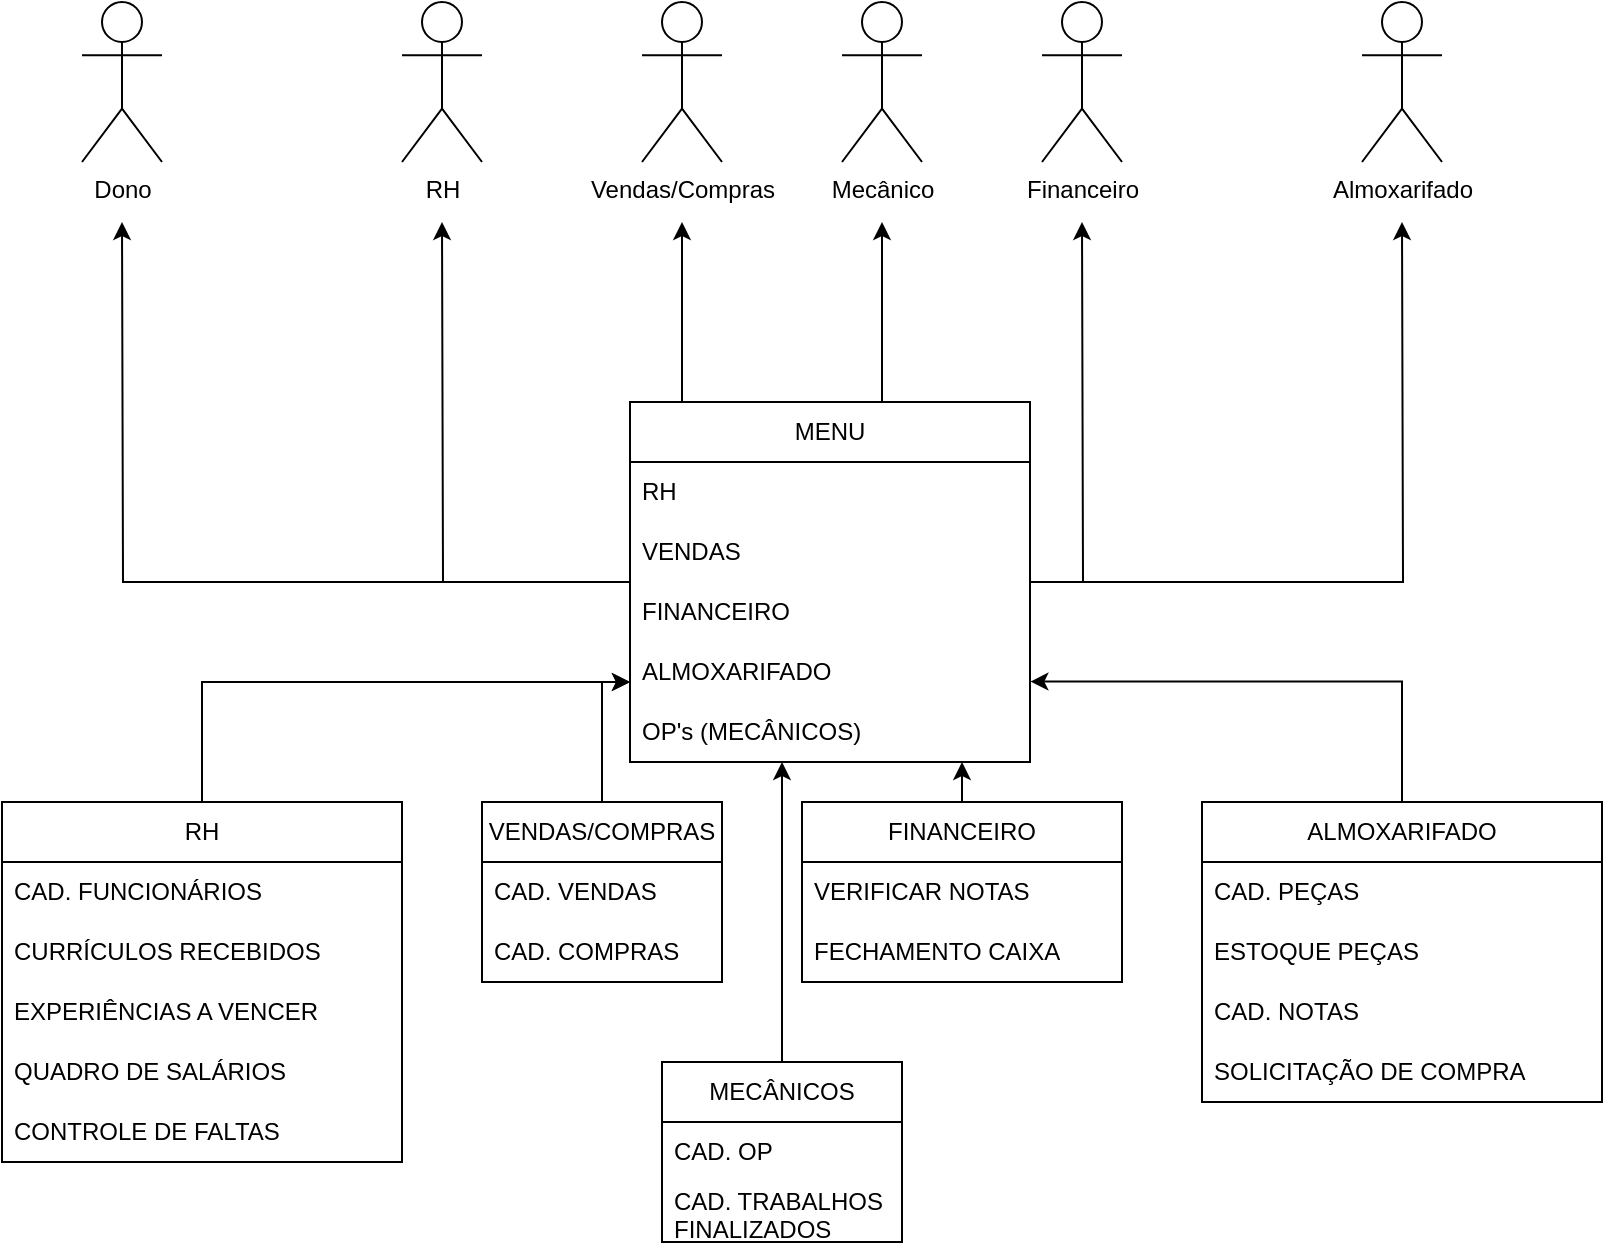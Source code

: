 <mxfile version="24.0.2" type="github">
  <diagram name="Página-1" id="4cNc8xveKadblakKZYQo">
    <mxGraphModel dx="1522" dy="687" grid="1" gridSize="10" guides="1" tooltips="1" connect="1" arrows="1" fold="1" page="1" pageScale="1" pageWidth="827" pageHeight="1169" math="0" shadow="0">
      <root>
        <mxCell id="0" />
        <mxCell id="1" parent="0" />
        <mxCell id="zrmIAZ3kQKPFekGkCXjR-2" value="Dono" style="shape=umlActor;verticalLabelPosition=bottom;verticalAlign=top;html=1;outlineConnect=0;" vertex="1" parent="1">
          <mxGeometry x="40" width="40" height="80" as="geometry" />
        </mxCell>
        <mxCell id="zrmIAZ3kQKPFekGkCXjR-3" value="RH" style="shape=umlActor;verticalLabelPosition=bottom;verticalAlign=top;html=1;outlineConnect=0;" vertex="1" parent="1">
          <mxGeometry x="200" width="40" height="80" as="geometry" />
        </mxCell>
        <mxCell id="zrmIAZ3kQKPFekGkCXjR-4" value="Vendas/Compras" style="shape=umlActor;verticalLabelPosition=bottom;verticalAlign=top;html=1;outlineConnect=0;" vertex="1" parent="1">
          <mxGeometry x="320" width="40" height="80" as="geometry" />
        </mxCell>
        <mxCell id="zrmIAZ3kQKPFekGkCXjR-9" value="Almoxarifado" style="shape=umlActor;verticalLabelPosition=bottom;verticalAlign=top;html=1;outlineConnect=0;" vertex="1" parent="1">
          <mxGeometry x="680" width="40" height="80" as="geometry" />
        </mxCell>
        <mxCell id="zrmIAZ3kQKPFekGkCXjR-16" style="edgeStyle=orthogonalEdgeStyle;rounded=0;orthogonalLoop=1;jettySize=auto;html=1;" edge="1" parent="1" source="zrmIAZ3kQKPFekGkCXjR-10">
          <mxGeometry relative="1" as="geometry">
            <mxPoint x="60" y="110" as="targetPoint" />
          </mxGeometry>
        </mxCell>
        <mxCell id="zrmIAZ3kQKPFekGkCXjR-17" style="edgeStyle=orthogonalEdgeStyle;rounded=0;orthogonalLoop=1;jettySize=auto;html=1;" edge="1" parent="1" source="zrmIAZ3kQKPFekGkCXjR-10">
          <mxGeometry relative="1" as="geometry">
            <mxPoint x="220" y="110" as="targetPoint" />
          </mxGeometry>
        </mxCell>
        <mxCell id="zrmIAZ3kQKPFekGkCXjR-18" style="edgeStyle=orthogonalEdgeStyle;rounded=0;orthogonalLoop=1;jettySize=auto;html=1;" edge="1" parent="1" source="zrmIAZ3kQKPFekGkCXjR-10">
          <mxGeometry relative="1" as="geometry">
            <mxPoint x="340" y="110" as="targetPoint" />
            <Array as="points">
              <mxPoint x="340" y="170" />
              <mxPoint x="340" y="170" />
            </Array>
          </mxGeometry>
        </mxCell>
        <mxCell id="zrmIAZ3kQKPFekGkCXjR-19" style="edgeStyle=orthogonalEdgeStyle;rounded=0;orthogonalLoop=1;jettySize=auto;html=1;" edge="1" parent="1" source="zrmIAZ3kQKPFekGkCXjR-10">
          <mxGeometry relative="1" as="geometry">
            <mxPoint x="540" y="110" as="targetPoint" />
          </mxGeometry>
        </mxCell>
        <mxCell id="zrmIAZ3kQKPFekGkCXjR-20" style="edgeStyle=orthogonalEdgeStyle;rounded=0;orthogonalLoop=1;jettySize=auto;html=1;" edge="1" parent="1" source="zrmIAZ3kQKPFekGkCXjR-10">
          <mxGeometry relative="1" as="geometry">
            <mxPoint x="700" y="110" as="targetPoint" />
          </mxGeometry>
        </mxCell>
        <mxCell id="zrmIAZ3kQKPFekGkCXjR-50" style="edgeStyle=orthogonalEdgeStyle;rounded=0;orthogonalLoop=1;jettySize=auto;html=1;" edge="1" parent="1" source="zrmIAZ3kQKPFekGkCXjR-10">
          <mxGeometry relative="1" as="geometry">
            <mxPoint x="440" y="110" as="targetPoint" />
            <Array as="points">
              <mxPoint x="440" y="130" />
              <mxPoint x="440" y="130" />
            </Array>
          </mxGeometry>
        </mxCell>
        <mxCell id="zrmIAZ3kQKPFekGkCXjR-10" value="MENU" style="swimlane;fontStyle=0;childLayout=stackLayout;horizontal=1;startSize=30;horizontalStack=0;resizeParent=1;resizeParentMax=0;resizeLast=0;collapsible=1;marginBottom=0;whiteSpace=wrap;html=1;" vertex="1" parent="1">
          <mxGeometry x="314" y="200" width="200" height="180" as="geometry" />
        </mxCell>
        <mxCell id="zrmIAZ3kQKPFekGkCXjR-11" value="RH" style="text;strokeColor=none;fillColor=none;align=left;verticalAlign=middle;spacingLeft=4;spacingRight=4;overflow=hidden;points=[[0,0.5],[1,0.5]];portConstraint=eastwest;rotatable=0;whiteSpace=wrap;html=1;" vertex="1" parent="zrmIAZ3kQKPFekGkCXjR-10">
          <mxGeometry y="30" width="200" height="30" as="geometry" />
        </mxCell>
        <mxCell id="zrmIAZ3kQKPFekGkCXjR-12" value="VENDAS" style="text;strokeColor=none;fillColor=none;align=left;verticalAlign=middle;spacingLeft=4;spacingRight=4;overflow=hidden;points=[[0,0.5],[1,0.5]];portConstraint=eastwest;rotatable=0;whiteSpace=wrap;html=1;" vertex="1" parent="zrmIAZ3kQKPFekGkCXjR-10">
          <mxGeometry y="60" width="200" height="30" as="geometry" />
        </mxCell>
        <mxCell id="zrmIAZ3kQKPFekGkCXjR-13" value="FINANCEIRO" style="text;strokeColor=none;fillColor=none;align=left;verticalAlign=middle;spacingLeft=4;spacingRight=4;overflow=hidden;points=[[0,0.5],[1,0.5]];portConstraint=eastwest;rotatable=0;whiteSpace=wrap;html=1;" vertex="1" parent="zrmIAZ3kQKPFekGkCXjR-10">
          <mxGeometry y="90" width="200" height="30" as="geometry" />
        </mxCell>
        <mxCell id="zrmIAZ3kQKPFekGkCXjR-15" value="ALMOXARIFADO" style="text;strokeColor=none;fillColor=none;align=left;verticalAlign=middle;spacingLeft=4;spacingRight=4;overflow=hidden;points=[[0,0.5],[1,0.5]];portConstraint=eastwest;rotatable=0;whiteSpace=wrap;html=1;" vertex="1" parent="zrmIAZ3kQKPFekGkCXjR-10">
          <mxGeometry y="120" width="200" height="30" as="geometry" />
        </mxCell>
        <mxCell id="zrmIAZ3kQKPFekGkCXjR-51" value="OP&#39;s (MECÂNICOS)" style="text;strokeColor=none;fillColor=none;align=left;verticalAlign=middle;spacingLeft=4;spacingRight=4;overflow=hidden;points=[[0,0.5],[1,0.5]];portConstraint=eastwest;rotatable=0;whiteSpace=wrap;html=1;" vertex="1" parent="zrmIAZ3kQKPFekGkCXjR-10">
          <mxGeometry y="150" width="200" height="30" as="geometry" />
        </mxCell>
        <mxCell id="zrmIAZ3kQKPFekGkCXjR-14" value="Financeiro" style="shape=umlActor;verticalLabelPosition=bottom;verticalAlign=top;html=1;outlineConnect=0;" vertex="1" parent="1">
          <mxGeometry x="520" width="40" height="80" as="geometry" />
        </mxCell>
        <mxCell id="zrmIAZ3kQKPFekGkCXjR-43" style="edgeStyle=orthogonalEdgeStyle;rounded=0;orthogonalLoop=1;jettySize=auto;html=1;" edge="1" parent="1" source="zrmIAZ3kQKPFekGkCXjR-21" target="zrmIAZ3kQKPFekGkCXjR-15">
          <mxGeometry relative="1" as="geometry">
            <Array as="points">
              <mxPoint x="100" y="340" />
            </Array>
          </mxGeometry>
        </mxCell>
        <mxCell id="zrmIAZ3kQKPFekGkCXjR-21" value="RH" style="swimlane;fontStyle=0;childLayout=stackLayout;horizontal=1;startSize=30;horizontalStack=0;resizeParent=1;resizeParentMax=0;resizeLast=0;collapsible=1;marginBottom=0;whiteSpace=wrap;html=1;" vertex="1" parent="1">
          <mxGeometry y="400" width="200" height="180" as="geometry" />
        </mxCell>
        <mxCell id="zrmIAZ3kQKPFekGkCXjR-22" value="CAD. FUNCIONÁRIOS" style="text;strokeColor=none;fillColor=none;align=left;verticalAlign=middle;spacingLeft=4;spacingRight=4;overflow=hidden;points=[[0,0.5],[1,0.5]];portConstraint=eastwest;rotatable=0;whiteSpace=wrap;html=1;" vertex="1" parent="zrmIAZ3kQKPFekGkCXjR-21">
          <mxGeometry y="30" width="200" height="30" as="geometry" />
        </mxCell>
        <mxCell id="zrmIAZ3kQKPFekGkCXjR-23" value="CURRÍCULOS RECEBIDOS" style="text;strokeColor=none;fillColor=none;align=left;verticalAlign=middle;spacingLeft=4;spacingRight=4;overflow=hidden;points=[[0,0.5],[1,0.5]];portConstraint=eastwest;rotatable=0;whiteSpace=wrap;html=1;" vertex="1" parent="zrmIAZ3kQKPFekGkCXjR-21">
          <mxGeometry y="60" width="200" height="30" as="geometry" />
        </mxCell>
        <mxCell id="zrmIAZ3kQKPFekGkCXjR-24" value="EXPERIÊNCIAS A VENCER" style="text;strokeColor=none;fillColor=none;align=left;verticalAlign=middle;spacingLeft=4;spacingRight=4;overflow=hidden;points=[[0,0.5],[1,0.5]];portConstraint=eastwest;rotatable=0;whiteSpace=wrap;html=1;" vertex="1" parent="zrmIAZ3kQKPFekGkCXjR-21">
          <mxGeometry y="90" width="200" height="30" as="geometry" />
        </mxCell>
        <mxCell id="zrmIAZ3kQKPFekGkCXjR-26" value="QUADRO DE SALÁRIOS" style="text;strokeColor=none;fillColor=none;align=left;verticalAlign=middle;spacingLeft=4;spacingRight=4;overflow=hidden;points=[[0,0.5],[1,0.5]];portConstraint=eastwest;rotatable=0;whiteSpace=wrap;html=1;" vertex="1" parent="zrmIAZ3kQKPFekGkCXjR-21">
          <mxGeometry y="120" width="200" height="30" as="geometry" />
        </mxCell>
        <mxCell id="zrmIAZ3kQKPFekGkCXjR-48" value="CONTROLE DE FALTAS" style="text;strokeColor=none;fillColor=none;align=left;verticalAlign=middle;spacingLeft=4;spacingRight=4;overflow=hidden;points=[[0,0.5],[1,0.5]];portConstraint=eastwest;rotatable=0;whiteSpace=wrap;html=1;" vertex="1" parent="zrmIAZ3kQKPFekGkCXjR-21">
          <mxGeometry y="150" width="200" height="30" as="geometry" />
        </mxCell>
        <mxCell id="zrmIAZ3kQKPFekGkCXjR-44" style="edgeStyle=orthogonalEdgeStyle;rounded=0;orthogonalLoop=1;jettySize=auto;html=1;" edge="1" parent="1" source="zrmIAZ3kQKPFekGkCXjR-27" target="zrmIAZ3kQKPFekGkCXjR-15">
          <mxGeometry relative="1" as="geometry">
            <Array as="points">
              <mxPoint x="300" y="340" />
            </Array>
          </mxGeometry>
        </mxCell>
        <mxCell id="zrmIAZ3kQKPFekGkCXjR-27" value="VENDAS/COMPRAS" style="swimlane;fontStyle=0;childLayout=stackLayout;horizontal=1;startSize=30;horizontalStack=0;resizeParent=1;resizeParentMax=0;resizeLast=0;collapsible=1;marginBottom=0;whiteSpace=wrap;html=1;" vertex="1" parent="1">
          <mxGeometry x="240" y="400" width="120" height="90" as="geometry" />
        </mxCell>
        <mxCell id="zrmIAZ3kQKPFekGkCXjR-28" value="CAD. VENDAS" style="text;strokeColor=none;fillColor=none;align=left;verticalAlign=middle;spacingLeft=4;spacingRight=4;overflow=hidden;points=[[0,0.5],[1,0.5]];portConstraint=eastwest;rotatable=0;whiteSpace=wrap;html=1;" vertex="1" parent="zrmIAZ3kQKPFekGkCXjR-27">
          <mxGeometry y="30" width="120" height="30" as="geometry" />
        </mxCell>
        <mxCell id="zrmIAZ3kQKPFekGkCXjR-29" value="CAD. COMPRAS" style="text;strokeColor=none;fillColor=none;align=left;verticalAlign=middle;spacingLeft=4;spacingRight=4;overflow=hidden;points=[[0,0.5],[1,0.5]];portConstraint=eastwest;rotatable=0;whiteSpace=wrap;html=1;" vertex="1" parent="zrmIAZ3kQKPFekGkCXjR-27">
          <mxGeometry y="60" width="120" height="30" as="geometry" />
        </mxCell>
        <mxCell id="zrmIAZ3kQKPFekGkCXjR-32" value="FINANCEIRO" style="swimlane;fontStyle=0;childLayout=stackLayout;horizontal=1;startSize=30;horizontalStack=0;resizeParent=1;resizeParentMax=0;resizeLast=0;collapsible=1;marginBottom=0;whiteSpace=wrap;html=1;" vertex="1" parent="1">
          <mxGeometry x="400" y="400" width="160" height="90" as="geometry" />
        </mxCell>
        <mxCell id="zrmIAZ3kQKPFekGkCXjR-33" value="VERIFICAR NOTAS" style="text;strokeColor=none;fillColor=none;align=left;verticalAlign=middle;spacingLeft=4;spacingRight=4;overflow=hidden;points=[[0,0.5],[1,0.5]];portConstraint=eastwest;rotatable=0;whiteSpace=wrap;html=1;" vertex="1" parent="zrmIAZ3kQKPFekGkCXjR-32">
          <mxGeometry y="30" width="160" height="30" as="geometry" />
        </mxCell>
        <mxCell id="zrmIAZ3kQKPFekGkCXjR-47" value="FECHAMENTO CAIXA" style="text;strokeColor=none;fillColor=none;align=left;verticalAlign=middle;spacingLeft=4;spacingRight=4;overflow=hidden;points=[[0,0.5],[1,0.5]];portConstraint=eastwest;rotatable=0;whiteSpace=wrap;html=1;" vertex="1" parent="zrmIAZ3kQKPFekGkCXjR-32">
          <mxGeometry y="60" width="160" height="30" as="geometry" />
        </mxCell>
        <mxCell id="zrmIAZ3kQKPFekGkCXjR-37" value="ALMOXARIFADO" style="swimlane;fontStyle=0;childLayout=stackLayout;horizontal=1;startSize=30;horizontalStack=0;resizeParent=1;resizeParentMax=0;resizeLast=0;collapsible=1;marginBottom=0;whiteSpace=wrap;html=1;" vertex="1" parent="1">
          <mxGeometry x="600" y="400" width="200" height="150" as="geometry" />
        </mxCell>
        <mxCell id="zrmIAZ3kQKPFekGkCXjR-38" value="CAD. PEÇAS" style="text;strokeColor=none;fillColor=none;align=left;verticalAlign=middle;spacingLeft=4;spacingRight=4;overflow=hidden;points=[[0,0.5],[1,0.5]];portConstraint=eastwest;rotatable=0;whiteSpace=wrap;html=1;" vertex="1" parent="zrmIAZ3kQKPFekGkCXjR-37">
          <mxGeometry y="30" width="200" height="30" as="geometry" />
        </mxCell>
        <mxCell id="zrmIAZ3kQKPFekGkCXjR-39" value="ESTOQUE PEÇAS" style="text;strokeColor=none;fillColor=none;align=left;verticalAlign=middle;spacingLeft=4;spacingRight=4;overflow=hidden;points=[[0,0.5],[1,0.5]];portConstraint=eastwest;rotatable=0;whiteSpace=wrap;html=1;" vertex="1" parent="zrmIAZ3kQKPFekGkCXjR-37">
          <mxGeometry y="60" width="200" height="30" as="geometry" />
        </mxCell>
        <mxCell id="zrmIAZ3kQKPFekGkCXjR-40" value="CAD. NOTAS" style="text;strokeColor=none;fillColor=none;align=left;verticalAlign=middle;spacingLeft=4;spacingRight=4;overflow=hidden;points=[[0,0.5],[1,0.5]];portConstraint=eastwest;rotatable=0;whiteSpace=wrap;html=1;" vertex="1" parent="zrmIAZ3kQKPFekGkCXjR-37">
          <mxGeometry y="90" width="200" height="30" as="geometry" />
        </mxCell>
        <mxCell id="zrmIAZ3kQKPFekGkCXjR-42" value="SOLICITAÇÃO DE COMPRA" style="text;strokeColor=none;fillColor=none;align=left;verticalAlign=middle;spacingLeft=4;spacingRight=4;overflow=hidden;points=[[0,0.5],[1,0.5]];portConstraint=eastwest;rotatable=0;whiteSpace=wrap;html=1;" vertex="1" parent="zrmIAZ3kQKPFekGkCXjR-37">
          <mxGeometry y="120" width="200" height="30" as="geometry" />
        </mxCell>
        <mxCell id="zrmIAZ3kQKPFekGkCXjR-46" style="edgeStyle=orthogonalEdgeStyle;rounded=0;orthogonalLoop=1;jettySize=auto;html=1;entryX=1.001;entryY=0.66;entryDx=0;entryDy=0;entryPerimeter=0;" edge="1" parent="1" source="zrmIAZ3kQKPFekGkCXjR-37" target="zrmIAZ3kQKPFekGkCXjR-15">
          <mxGeometry relative="1" as="geometry" />
        </mxCell>
        <mxCell id="zrmIAZ3kQKPFekGkCXjR-49" value="Mecânico" style="shape=umlActor;verticalLabelPosition=bottom;verticalAlign=top;html=1;outlineConnect=0;" vertex="1" parent="1">
          <mxGeometry x="420" width="40" height="80" as="geometry" />
        </mxCell>
        <mxCell id="zrmIAZ3kQKPFekGkCXjR-52" style="edgeStyle=orthogonalEdgeStyle;rounded=0;orthogonalLoop=1;jettySize=auto;html=1;entryX=0.832;entryY=0.993;entryDx=0;entryDy=0;entryPerimeter=0;" edge="1" parent="1" source="zrmIAZ3kQKPFekGkCXjR-32" target="zrmIAZ3kQKPFekGkCXjR-51">
          <mxGeometry relative="1" as="geometry" />
        </mxCell>
        <mxCell id="zrmIAZ3kQKPFekGkCXjR-53" value="MECÂNICOS" style="swimlane;fontStyle=0;childLayout=stackLayout;horizontal=1;startSize=30;horizontalStack=0;resizeParent=1;resizeParentMax=0;resizeLast=0;collapsible=1;marginBottom=0;whiteSpace=wrap;html=1;" vertex="1" parent="1">
          <mxGeometry x="330" y="530" width="120" height="90" as="geometry" />
        </mxCell>
        <mxCell id="zrmIAZ3kQKPFekGkCXjR-54" value="CAD. OP" style="text;strokeColor=none;fillColor=none;align=left;verticalAlign=middle;spacingLeft=4;spacingRight=4;overflow=hidden;points=[[0,0.5],[1,0.5]];portConstraint=eastwest;rotatable=0;whiteSpace=wrap;html=1;" vertex="1" parent="zrmIAZ3kQKPFekGkCXjR-53">
          <mxGeometry y="30" width="120" height="30" as="geometry" />
        </mxCell>
        <mxCell id="zrmIAZ3kQKPFekGkCXjR-55" value="CAD. TRABALHOS FINALIZADOS" style="text;strokeColor=none;fillColor=none;align=left;verticalAlign=middle;spacingLeft=4;spacingRight=4;overflow=hidden;points=[[0,0.5],[1,0.5]];portConstraint=eastwest;rotatable=0;whiteSpace=wrap;html=1;" vertex="1" parent="zrmIAZ3kQKPFekGkCXjR-53">
          <mxGeometry y="60" width="120" height="30" as="geometry" />
        </mxCell>
        <mxCell id="zrmIAZ3kQKPFekGkCXjR-56" style="edgeStyle=orthogonalEdgeStyle;rounded=0;orthogonalLoop=1;jettySize=auto;html=1;" edge="1" parent="1" source="zrmIAZ3kQKPFekGkCXjR-53">
          <mxGeometry relative="1" as="geometry">
            <mxPoint x="390" y="380" as="targetPoint" />
            <Array as="points">
              <mxPoint x="390" y="380" />
            </Array>
          </mxGeometry>
        </mxCell>
      </root>
    </mxGraphModel>
  </diagram>
</mxfile>
